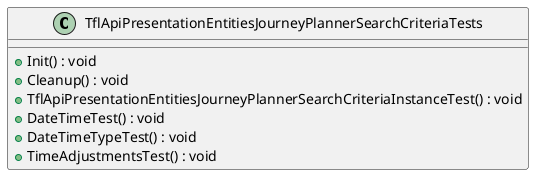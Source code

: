 @startuml
class TflApiPresentationEntitiesJourneyPlannerSearchCriteriaTests {
    + Init() : void
    + Cleanup() : void
    + TflApiPresentationEntitiesJourneyPlannerSearchCriteriaInstanceTest() : void
    + DateTimeTest() : void
    + DateTimeTypeTest() : void
    + TimeAdjustmentsTest() : void
}
@enduml
